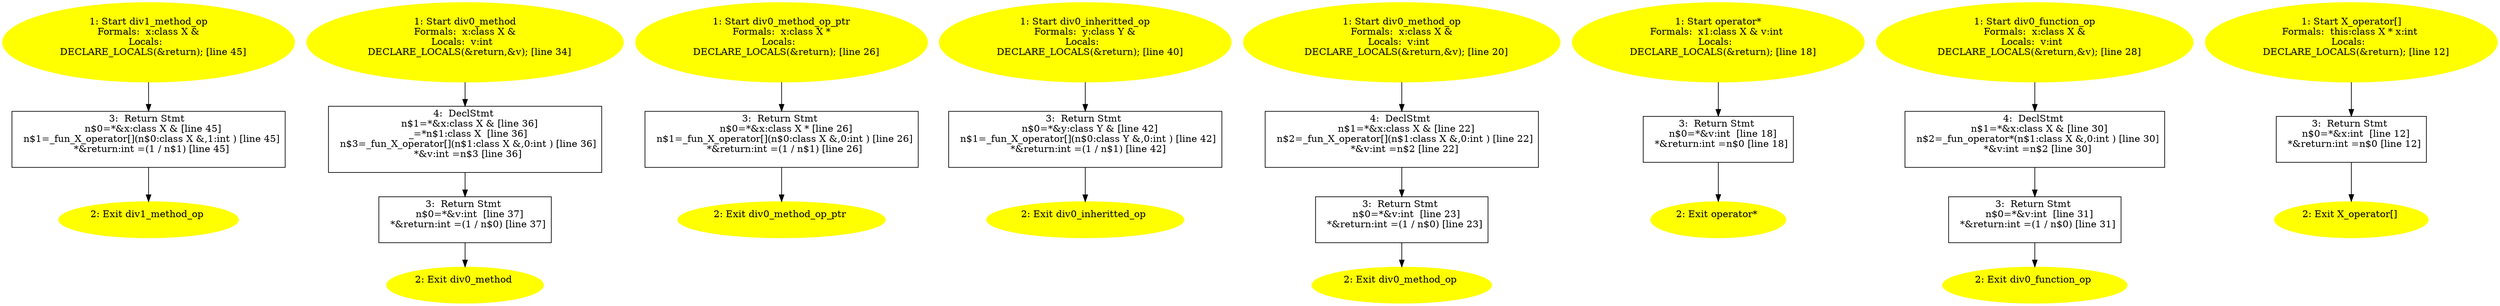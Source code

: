 /* @generated */
digraph iCFG {
"div1_method_op{d41d8cd98f00b204e9800998ecf8427e_Z14div1_method_opR1X}.e448156057445854d40c65708eff11af_3" [label="3:  Return Stmt \n   n$0=*&x:class X & [line 45]\n  n$1=_fun_X_operator[](n$0:class X &,1:int ) [line 45]\n  *&return:int =(1 / n$1) [line 45]\n " shape="box"]
	

	 "div1_method_op{d41d8cd98f00b204e9800998ecf8427e_Z14div1_method_opR1X}.e448156057445854d40c65708eff11af_3" -> "div1_method_op{d41d8cd98f00b204e9800998ecf8427e_Z14div1_method_opR1X}.e448156057445854d40c65708eff11af_2" ;
"div1_method_op{d41d8cd98f00b204e9800998ecf8427e_Z14div1_method_opR1X}.e448156057445854d40c65708eff11af_2" [label="2: Exit div1_method_op \n  " color=yellow style=filled]
	

"div1_method_op{d41d8cd98f00b204e9800998ecf8427e_Z14div1_method_opR1X}.e448156057445854d40c65708eff11af_1" [label="1: Start div1_method_op\nFormals:  x:class X &\nLocals:  \n   DECLARE_LOCALS(&return); [line 45]\n " color=yellow style=filled]
	

	 "div1_method_op{d41d8cd98f00b204e9800998ecf8427e_Z14div1_method_opR1X}.e448156057445854d40c65708eff11af_1" -> "div1_method_op{d41d8cd98f00b204e9800998ecf8427e_Z14div1_method_opR1X}.e448156057445854d40c65708eff11af_3" ;
"div0_method{d41d8cd98f00b204e9800998ecf8427e_Z11div0_methodR1X}.eb750e24875886817e624f1ecbcd8788_4" [label="4:  DeclStmt \n   n$1=*&x:class X & [line 36]\n  _=*n$1:class X  [line 36]\n  n$3=_fun_X_operator[](n$1:class X &,0:int ) [line 36]\n  *&v:int =n$3 [line 36]\n " shape="box"]
	

	 "div0_method{d41d8cd98f00b204e9800998ecf8427e_Z11div0_methodR1X}.eb750e24875886817e624f1ecbcd8788_4" -> "div0_method{d41d8cd98f00b204e9800998ecf8427e_Z11div0_methodR1X}.eb750e24875886817e624f1ecbcd8788_3" ;
"div0_method{d41d8cd98f00b204e9800998ecf8427e_Z11div0_methodR1X}.eb750e24875886817e624f1ecbcd8788_3" [label="3:  Return Stmt \n   n$0=*&v:int  [line 37]\n  *&return:int =(1 / n$0) [line 37]\n " shape="box"]
	

	 "div0_method{d41d8cd98f00b204e9800998ecf8427e_Z11div0_methodR1X}.eb750e24875886817e624f1ecbcd8788_3" -> "div0_method{d41d8cd98f00b204e9800998ecf8427e_Z11div0_methodR1X}.eb750e24875886817e624f1ecbcd8788_2" ;
"div0_method{d41d8cd98f00b204e9800998ecf8427e_Z11div0_methodR1X}.eb750e24875886817e624f1ecbcd8788_2" [label="2: Exit div0_method \n  " color=yellow style=filled]
	

"div0_method{d41d8cd98f00b204e9800998ecf8427e_Z11div0_methodR1X}.eb750e24875886817e624f1ecbcd8788_1" [label="1: Start div0_method\nFormals:  x:class X &\nLocals:  v:int  \n   DECLARE_LOCALS(&return,&v); [line 34]\n " color=yellow style=filled]
	

	 "div0_method{d41d8cd98f00b204e9800998ecf8427e_Z11div0_methodR1X}.eb750e24875886817e624f1ecbcd8788_1" -> "div0_method{d41d8cd98f00b204e9800998ecf8427e_Z11div0_methodR1X}.eb750e24875886817e624f1ecbcd8788_4" ;
"div0_method_op_ptr{d41d8cd98f00b204e9800998ecf8427e_Z18div0_method_op_ptrP1X}.9a3d88ad21d6a604a59a6dabaf325a43_3" [label="3:  Return Stmt \n   n$0=*&x:class X * [line 26]\n  n$1=_fun_X_operator[](n$0:class X &,0:int ) [line 26]\n  *&return:int =(1 / n$1) [line 26]\n " shape="box"]
	

	 "div0_method_op_ptr{d41d8cd98f00b204e9800998ecf8427e_Z18div0_method_op_ptrP1X}.9a3d88ad21d6a604a59a6dabaf325a43_3" -> "div0_method_op_ptr{d41d8cd98f00b204e9800998ecf8427e_Z18div0_method_op_ptrP1X}.9a3d88ad21d6a604a59a6dabaf325a43_2" ;
"div0_method_op_ptr{d41d8cd98f00b204e9800998ecf8427e_Z18div0_method_op_ptrP1X}.9a3d88ad21d6a604a59a6dabaf325a43_2" [label="2: Exit div0_method_op_ptr \n  " color=yellow style=filled]
	

"div0_method_op_ptr{d41d8cd98f00b204e9800998ecf8427e_Z18div0_method_op_ptrP1X}.9a3d88ad21d6a604a59a6dabaf325a43_1" [label="1: Start div0_method_op_ptr\nFormals:  x:class X *\nLocals:  \n   DECLARE_LOCALS(&return); [line 26]\n " color=yellow style=filled]
	

	 "div0_method_op_ptr{d41d8cd98f00b204e9800998ecf8427e_Z18div0_method_op_ptrP1X}.9a3d88ad21d6a604a59a6dabaf325a43_1" -> "div0_method_op_ptr{d41d8cd98f00b204e9800998ecf8427e_Z18div0_method_op_ptrP1X}.9a3d88ad21d6a604a59a6dabaf325a43_3" ;
"div0_inheritted_op{d41d8cd98f00b204e9800998ecf8427e_Z18div0_inheritted_opR1Y}.116cbc49b4df60c15b214b9e72cf6b21_3" [label="3:  Return Stmt \n   n$0=*&y:class Y & [line 42]\n  n$1=_fun_X_operator[](n$0:class Y &,0:int ) [line 42]\n  *&return:int =(1 / n$1) [line 42]\n " shape="box"]
	

	 "div0_inheritted_op{d41d8cd98f00b204e9800998ecf8427e_Z18div0_inheritted_opR1Y}.116cbc49b4df60c15b214b9e72cf6b21_3" -> "div0_inheritted_op{d41d8cd98f00b204e9800998ecf8427e_Z18div0_inheritted_opR1Y}.116cbc49b4df60c15b214b9e72cf6b21_2" ;
"div0_inheritted_op{d41d8cd98f00b204e9800998ecf8427e_Z18div0_inheritted_opR1Y}.116cbc49b4df60c15b214b9e72cf6b21_2" [label="2: Exit div0_inheritted_op \n  " color=yellow style=filled]
	

"div0_inheritted_op{d41d8cd98f00b204e9800998ecf8427e_Z18div0_inheritted_opR1Y}.116cbc49b4df60c15b214b9e72cf6b21_1" [label="1: Start div0_inheritted_op\nFormals:  y:class Y &\nLocals:  \n   DECLARE_LOCALS(&return); [line 40]\n " color=yellow style=filled]
	

	 "div0_inheritted_op{d41d8cd98f00b204e9800998ecf8427e_Z18div0_inheritted_opR1Y}.116cbc49b4df60c15b214b9e72cf6b21_1" -> "div0_inheritted_op{d41d8cd98f00b204e9800998ecf8427e_Z18div0_inheritted_opR1Y}.116cbc49b4df60c15b214b9e72cf6b21_3" ;
"div0_method_op{d41d8cd98f00b204e9800998ecf8427e_Z14div0_method_opR1X}.9feb326760e8397694d5082bb8f3e9b1_4" [label="4:  DeclStmt \n   n$1=*&x:class X & [line 22]\n  n$2=_fun_X_operator[](n$1:class X &,0:int ) [line 22]\n  *&v:int =n$2 [line 22]\n " shape="box"]
	

	 "div0_method_op{d41d8cd98f00b204e9800998ecf8427e_Z14div0_method_opR1X}.9feb326760e8397694d5082bb8f3e9b1_4" -> "div0_method_op{d41d8cd98f00b204e9800998ecf8427e_Z14div0_method_opR1X}.9feb326760e8397694d5082bb8f3e9b1_3" ;
"div0_method_op{d41d8cd98f00b204e9800998ecf8427e_Z14div0_method_opR1X}.9feb326760e8397694d5082bb8f3e9b1_3" [label="3:  Return Stmt \n   n$0=*&v:int  [line 23]\n  *&return:int =(1 / n$0) [line 23]\n " shape="box"]
	

	 "div0_method_op{d41d8cd98f00b204e9800998ecf8427e_Z14div0_method_opR1X}.9feb326760e8397694d5082bb8f3e9b1_3" -> "div0_method_op{d41d8cd98f00b204e9800998ecf8427e_Z14div0_method_opR1X}.9feb326760e8397694d5082bb8f3e9b1_2" ;
"div0_method_op{d41d8cd98f00b204e9800998ecf8427e_Z14div0_method_opR1X}.9feb326760e8397694d5082bb8f3e9b1_2" [label="2: Exit div0_method_op \n  " color=yellow style=filled]
	

"div0_method_op{d41d8cd98f00b204e9800998ecf8427e_Z14div0_method_opR1X}.9feb326760e8397694d5082bb8f3e9b1_1" [label="1: Start div0_method_op\nFormals:  x:class X &\nLocals:  v:int  \n   DECLARE_LOCALS(&return,&v); [line 20]\n " color=yellow style=filled]
	

	 "div0_method_op{d41d8cd98f00b204e9800998ecf8427e_Z14div0_method_opR1X}.9feb326760e8397694d5082bb8f3e9b1_1" -> "div0_method_op{d41d8cd98f00b204e9800998ecf8427e_Z14div0_method_opR1X}.9feb326760e8397694d5082bb8f3e9b1_4" ;
"operator*{d41d8cd98f00b204e9800998ecf8427e_ZmlRK1Xi}.5b658f7e914523d79e542fa1985d471f_3" [label="3:  Return Stmt \n   n$0=*&v:int  [line 18]\n  *&return:int =n$0 [line 18]\n " shape="box"]
	

	 "operator*{d41d8cd98f00b204e9800998ecf8427e_ZmlRK1Xi}.5b658f7e914523d79e542fa1985d471f_3" -> "operator*{d41d8cd98f00b204e9800998ecf8427e_ZmlRK1Xi}.5b658f7e914523d79e542fa1985d471f_2" ;
"operator*{d41d8cd98f00b204e9800998ecf8427e_ZmlRK1Xi}.5b658f7e914523d79e542fa1985d471f_2" [label="2: Exit operator* \n  " color=yellow style=filled]
	

"operator*{d41d8cd98f00b204e9800998ecf8427e_ZmlRK1Xi}.5b658f7e914523d79e542fa1985d471f_1" [label="1: Start operator*\nFormals:  x1:class X & v:int \nLocals:  \n   DECLARE_LOCALS(&return); [line 18]\n " color=yellow style=filled]
	

	 "operator*{d41d8cd98f00b204e9800998ecf8427e_ZmlRK1Xi}.5b658f7e914523d79e542fa1985d471f_1" -> "operator*{d41d8cd98f00b204e9800998ecf8427e_ZmlRK1Xi}.5b658f7e914523d79e542fa1985d471f_3" ;
"div0_function_op{d41d8cd98f00b204e9800998ecf8427e_Z16div0_function_opR1X}.8d7cdf1203457c362a6f3328fa0e4816_4" [label="4:  DeclStmt \n   n$1=*&x:class X & [line 30]\n  n$2=_fun_operator*(n$1:class X &,0:int ) [line 30]\n  *&v:int =n$2 [line 30]\n " shape="box"]
	

	 "div0_function_op{d41d8cd98f00b204e9800998ecf8427e_Z16div0_function_opR1X}.8d7cdf1203457c362a6f3328fa0e4816_4" -> "div0_function_op{d41d8cd98f00b204e9800998ecf8427e_Z16div0_function_opR1X}.8d7cdf1203457c362a6f3328fa0e4816_3" ;
"div0_function_op{d41d8cd98f00b204e9800998ecf8427e_Z16div0_function_opR1X}.8d7cdf1203457c362a6f3328fa0e4816_3" [label="3:  Return Stmt \n   n$0=*&v:int  [line 31]\n  *&return:int =(1 / n$0) [line 31]\n " shape="box"]
	

	 "div0_function_op{d41d8cd98f00b204e9800998ecf8427e_Z16div0_function_opR1X}.8d7cdf1203457c362a6f3328fa0e4816_3" -> "div0_function_op{d41d8cd98f00b204e9800998ecf8427e_Z16div0_function_opR1X}.8d7cdf1203457c362a6f3328fa0e4816_2" ;
"div0_function_op{d41d8cd98f00b204e9800998ecf8427e_Z16div0_function_opR1X}.8d7cdf1203457c362a6f3328fa0e4816_2" [label="2: Exit div0_function_op \n  " color=yellow style=filled]
	

"div0_function_op{d41d8cd98f00b204e9800998ecf8427e_Z16div0_function_opR1X}.8d7cdf1203457c362a6f3328fa0e4816_1" [label="1: Start div0_function_op\nFormals:  x:class X &\nLocals:  v:int  \n   DECLARE_LOCALS(&return,&v); [line 28]\n " color=yellow style=filled]
	

	 "div0_function_op{d41d8cd98f00b204e9800998ecf8427e_Z16div0_function_opR1X}.8d7cdf1203457c362a6f3328fa0e4816_1" -> "div0_function_op{d41d8cd98f00b204e9800998ecf8427e_Z16div0_function_opR1X}.8d7cdf1203457c362a6f3328fa0e4816_4" ;
"X_operator[](_ZN1XixEi).b74a9bb5a8639b85f6154a7abc861776_3" [label="3:  Return Stmt \n   n$0=*&x:int  [line 12]\n  *&return:int =n$0 [line 12]\n " shape="box"]
	

	 "X_operator[](_ZN1XixEi).b74a9bb5a8639b85f6154a7abc861776_3" -> "X_operator[](_ZN1XixEi).b74a9bb5a8639b85f6154a7abc861776_2" ;
"X_operator[](_ZN1XixEi).b74a9bb5a8639b85f6154a7abc861776_2" [label="2: Exit X_operator[] \n  " color=yellow style=filled]
	

"X_operator[](_ZN1XixEi).b74a9bb5a8639b85f6154a7abc861776_1" [label="1: Start X_operator[]\nFormals:  this:class X * x:int \nLocals:  \n   DECLARE_LOCALS(&return); [line 12]\n " color=yellow style=filled]
	

	 "X_operator[](_ZN1XixEi).b74a9bb5a8639b85f6154a7abc861776_1" -> "X_operator[](_ZN1XixEi).b74a9bb5a8639b85f6154a7abc861776_3" ;
}
